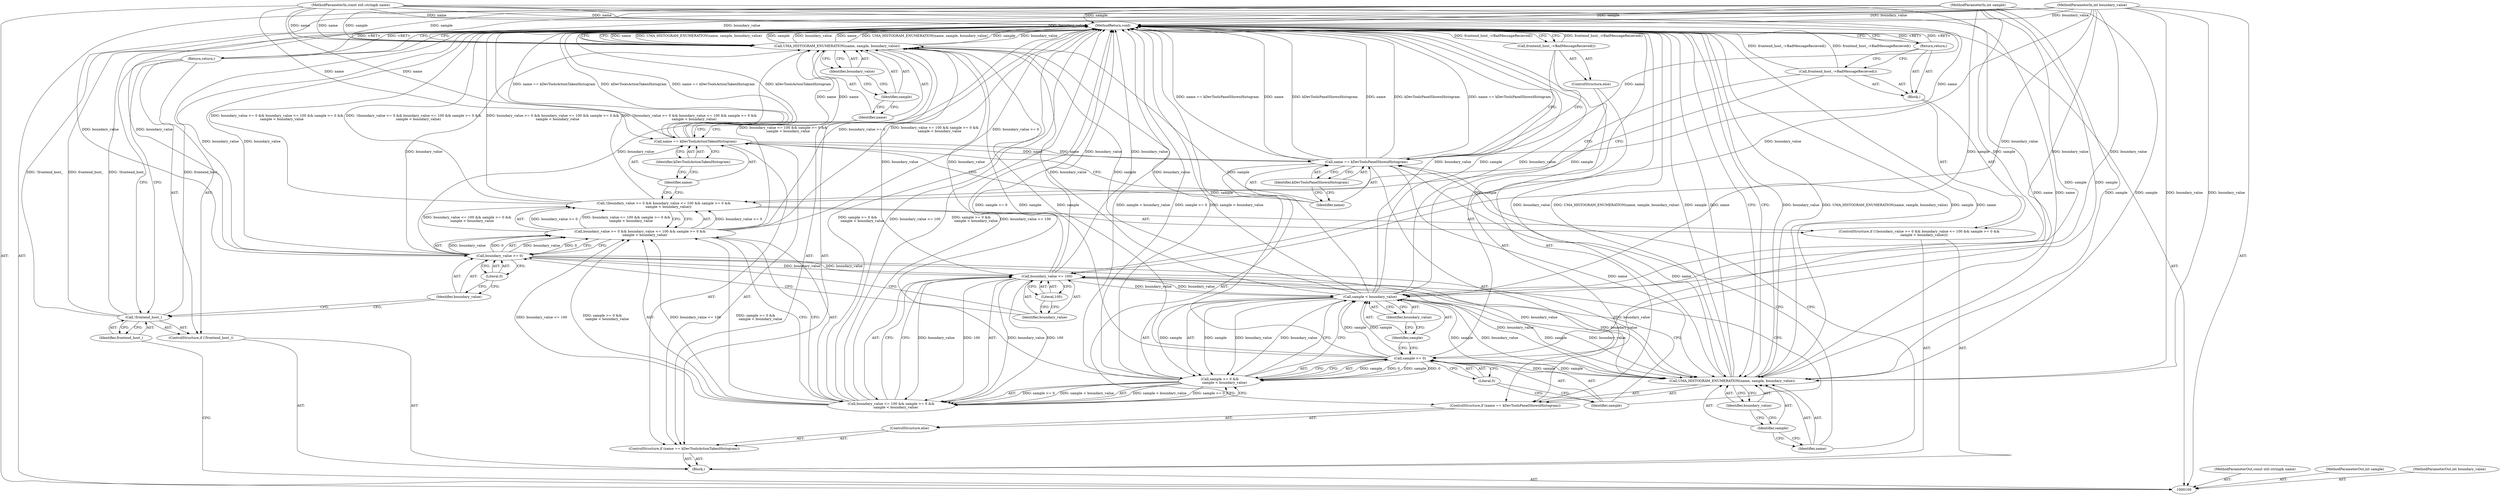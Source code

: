 digraph "0_Chrome_eea3300239f0b53e172a320eb8de59d0bea65f27_2" {
"1000148" [label="(MethodReturn,void)"];
"1000101" [label="(MethodParameterIn,const std::string& name)"];
"1000192" [label="(MethodParameterOut,const std::string& name)"];
"1000132" [label="(Identifier,kDevToolsActionTakenHistogram)"];
"1000129" [label="(ControlStructure,if (name == kDevToolsActionTakenHistogram))"];
"1000130" [label="(Call,name == kDevToolsActionTakenHistogram)"];
"1000131" [label="(Identifier,name)"];
"1000134" [label="(Identifier,name)"];
"1000135" [label="(Identifier,sample)"];
"1000133" [label="(Call,UMA_HISTOGRAM_ENUMERATION(name, sample, boundary_value))"];
"1000136" [label="(Identifier,boundary_value)"];
"1000139" [label="(Call,name == kDevToolsPanelShownHistogram)"];
"1000140" [label="(Identifier,name)"];
"1000141" [label="(Identifier,kDevToolsPanelShownHistogram)"];
"1000137" [label="(ControlStructure,else)"];
"1000138" [label="(ControlStructure,if (name == kDevToolsPanelShownHistogram))"];
"1000143" [label="(Identifier,name)"];
"1000144" [label="(Identifier,sample)"];
"1000142" [label="(Call,UMA_HISTOGRAM_ENUMERATION(name, sample, boundary_value))"];
"1000145" [label="(Identifier,boundary_value)"];
"1000146" [label="(ControlStructure,else)"];
"1000147" [label="(Call,frontend_host_->BadMessageRecieved())"];
"1000102" [label="(MethodParameterIn,int sample)"];
"1000193" [label="(MethodParameterOut,int sample)"];
"1000103" [label="(MethodParameterIn,int boundary_value)"];
"1000194" [label="(MethodParameterOut,int boundary_value)"];
"1000104" [label="(Block,)"];
"1000105" [label="(ControlStructure,if (!frontend_host_))"];
"1000106" [label="(Call,!frontend_host_)"];
"1000107" [label="(Identifier,frontend_host_)"];
"1000108" [label="(Return,return;)"];
"1000114" [label="(Literal,0)"];
"1000109" [label="(ControlStructure,if (!(boundary_value >= 0 && boundary_value <= 100 && sample >= 0 &&\n         sample < boundary_value)))"];
"1000115" [label="(Call,boundary_value <= 100 && sample >= 0 &&\n         sample < boundary_value)"];
"1000116" [label="(Call,boundary_value <= 100)"];
"1000117" [label="(Identifier,boundary_value)"];
"1000118" [label="(Literal,100)"];
"1000119" [label="(Call,sample >= 0 &&\n         sample < boundary_value)"];
"1000120" [label="(Call,sample >= 0)"];
"1000121" [label="(Identifier,sample)"];
"1000122" [label="(Literal,0)"];
"1000110" [label="(Call,!(boundary_value >= 0 && boundary_value <= 100 && sample >= 0 &&\n         sample < boundary_value))"];
"1000111" [label="(Call,boundary_value >= 0 && boundary_value <= 100 && sample >= 0 &&\n         sample < boundary_value)"];
"1000112" [label="(Call,boundary_value >= 0)"];
"1000113" [label="(Identifier,boundary_value)"];
"1000125" [label="(Identifier,boundary_value)"];
"1000126" [label="(Block,)"];
"1000123" [label="(Call,sample < boundary_value)"];
"1000124" [label="(Identifier,sample)"];
"1000127" [label="(Call,frontend_host_->BadMessageRecieved())"];
"1000128" [label="(Return,return;)"];
"1000148" -> "1000100"  [label="AST: "];
"1000148" -> "1000108"  [label="CFG: "];
"1000148" -> "1000128"  [label="CFG: "];
"1000148" -> "1000133"  [label="CFG: "];
"1000148" -> "1000142"  [label="CFG: "];
"1000148" -> "1000147"  [label="CFG: "];
"1000108" -> "1000148"  [label="DDG: <RET>"];
"1000116" -> "1000148"  [label="DDG: boundary_value"];
"1000130" -> "1000148"  [label="DDG: name == kDevToolsActionTakenHistogram"];
"1000130" -> "1000148"  [label="DDG: kDevToolsActionTakenHistogram"];
"1000142" -> "1000148"  [label="DDG: UMA_HISTOGRAM_ENUMERATION(name, sample, boundary_value)"];
"1000142" -> "1000148"  [label="DDG: sample"];
"1000142" -> "1000148"  [label="DDG: name"];
"1000142" -> "1000148"  [label="DDG: boundary_value"];
"1000123" -> "1000148"  [label="DDG: boundary_value"];
"1000123" -> "1000148"  [label="DDG: sample"];
"1000106" -> "1000148"  [label="DDG: frontend_host_"];
"1000106" -> "1000148"  [label="DDG: !frontend_host_"];
"1000139" -> "1000148"  [label="DDG: name"];
"1000139" -> "1000148"  [label="DDG: kDevToolsPanelShownHistogram"];
"1000139" -> "1000148"  [label="DDG: name == kDevToolsPanelShownHistogram"];
"1000127" -> "1000148"  [label="DDG: frontend_host_->BadMessageRecieved()"];
"1000115" -> "1000148"  [label="DDG: sample >= 0 &&\n         sample < boundary_value"];
"1000115" -> "1000148"  [label="DDG: boundary_value <= 100"];
"1000119" -> "1000148"  [label="DDG: sample < boundary_value"];
"1000119" -> "1000148"  [label="DDG: sample >= 0"];
"1000103" -> "1000148"  [label="DDG: boundary_value"];
"1000133" -> "1000148"  [label="DDG: name"];
"1000133" -> "1000148"  [label="DDG: UMA_HISTOGRAM_ENUMERATION(name, sample, boundary_value)"];
"1000133" -> "1000148"  [label="DDG: sample"];
"1000133" -> "1000148"  [label="DDG: boundary_value"];
"1000111" -> "1000148"  [label="DDG: boundary_value <= 100 && sample >= 0 &&\n         sample < boundary_value"];
"1000111" -> "1000148"  [label="DDG: boundary_value >= 0"];
"1000120" -> "1000148"  [label="DDG: sample"];
"1000102" -> "1000148"  [label="DDG: sample"];
"1000112" -> "1000148"  [label="DDG: boundary_value"];
"1000101" -> "1000148"  [label="DDG: name"];
"1000110" -> "1000148"  [label="DDG: !(boundary_value >= 0 && boundary_value <= 100 && sample >= 0 &&\n         sample < boundary_value)"];
"1000110" -> "1000148"  [label="DDG: boundary_value >= 0 && boundary_value <= 100 && sample >= 0 &&\n         sample < boundary_value"];
"1000147" -> "1000148"  [label="DDG: frontend_host_->BadMessageRecieved()"];
"1000128" -> "1000148"  [label="DDG: <RET>"];
"1000101" -> "1000100"  [label="AST: "];
"1000101" -> "1000148"  [label="DDG: name"];
"1000101" -> "1000130"  [label="DDG: name"];
"1000101" -> "1000133"  [label="DDG: name"];
"1000101" -> "1000139"  [label="DDG: name"];
"1000101" -> "1000142"  [label="DDG: name"];
"1000192" -> "1000100"  [label="AST: "];
"1000132" -> "1000130"  [label="AST: "];
"1000132" -> "1000131"  [label="CFG: "];
"1000130" -> "1000132"  [label="CFG: "];
"1000129" -> "1000104"  [label="AST: "];
"1000130" -> "1000129"  [label="AST: "];
"1000133" -> "1000129"  [label="AST: "];
"1000137" -> "1000129"  [label="AST: "];
"1000130" -> "1000129"  [label="AST: "];
"1000130" -> "1000132"  [label="CFG: "];
"1000131" -> "1000130"  [label="AST: "];
"1000132" -> "1000130"  [label="AST: "];
"1000134" -> "1000130"  [label="CFG: "];
"1000140" -> "1000130"  [label="CFG: "];
"1000130" -> "1000148"  [label="DDG: name == kDevToolsActionTakenHistogram"];
"1000130" -> "1000148"  [label="DDG: kDevToolsActionTakenHistogram"];
"1000101" -> "1000130"  [label="DDG: name"];
"1000130" -> "1000133"  [label="DDG: name"];
"1000130" -> "1000139"  [label="DDG: name"];
"1000131" -> "1000130"  [label="AST: "];
"1000131" -> "1000110"  [label="CFG: "];
"1000132" -> "1000131"  [label="CFG: "];
"1000134" -> "1000133"  [label="AST: "];
"1000134" -> "1000130"  [label="CFG: "];
"1000135" -> "1000134"  [label="CFG: "];
"1000135" -> "1000133"  [label="AST: "];
"1000135" -> "1000134"  [label="CFG: "];
"1000136" -> "1000135"  [label="CFG: "];
"1000133" -> "1000129"  [label="AST: "];
"1000133" -> "1000136"  [label="CFG: "];
"1000134" -> "1000133"  [label="AST: "];
"1000135" -> "1000133"  [label="AST: "];
"1000136" -> "1000133"  [label="AST: "];
"1000148" -> "1000133"  [label="CFG: "];
"1000133" -> "1000148"  [label="DDG: name"];
"1000133" -> "1000148"  [label="DDG: UMA_HISTOGRAM_ENUMERATION(name, sample, boundary_value)"];
"1000133" -> "1000148"  [label="DDG: sample"];
"1000133" -> "1000148"  [label="DDG: boundary_value"];
"1000130" -> "1000133"  [label="DDG: name"];
"1000101" -> "1000133"  [label="DDG: name"];
"1000120" -> "1000133"  [label="DDG: sample"];
"1000123" -> "1000133"  [label="DDG: sample"];
"1000123" -> "1000133"  [label="DDG: boundary_value"];
"1000102" -> "1000133"  [label="DDG: sample"];
"1000116" -> "1000133"  [label="DDG: boundary_value"];
"1000112" -> "1000133"  [label="DDG: boundary_value"];
"1000103" -> "1000133"  [label="DDG: boundary_value"];
"1000136" -> "1000133"  [label="AST: "];
"1000136" -> "1000135"  [label="CFG: "];
"1000133" -> "1000136"  [label="CFG: "];
"1000139" -> "1000138"  [label="AST: "];
"1000139" -> "1000141"  [label="CFG: "];
"1000140" -> "1000139"  [label="AST: "];
"1000141" -> "1000139"  [label="AST: "];
"1000143" -> "1000139"  [label="CFG: "];
"1000147" -> "1000139"  [label="CFG: "];
"1000139" -> "1000148"  [label="DDG: name"];
"1000139" -> "1000148"  [label="DDG: kDevToolsPanelShownHistogram"];
"1000139" -> "1000148"  [label="DDG: name == kDevToolsPanelShownHistogram"];
"1000130" -> "1000139"  [label="DDG: name"];
"1000101" -> "1000139"  [label="DDG: name"];
"1000139" -> "1000142"  [label="DDG: name"];
"1000140" -> "1000139"  [label="AST: "];
"1000140" -> "1000130"  [label="CFG: "];
"1000141" -> "1000140"  [label="CFG: "];
"1000141" -> "1000139"  [label="AST: "];
"1000141" -> "1000140"  [label="CFG: "];
"1000139" -> "1000141"  [label="CFG: "];
"1000137" -> "1000129"  [label="AST: "];
"1000138" -> "1000137"  [label="AST: "];
"1000138" -> "1000137"  [label="AST: "];
"1000139" -> "1000138"  [label="AST: "];
"1000142" -> "1000138"  [label="AST: "];
"1000146" -> "1000138"  [label="AST: "];
"1000143" -> "1000142"  [label="AST: "];
"1000143" -> "1000139"  [label="CFG: "];
"1000144" -> "1000143"  [label="CFG: "];
"1000144" -> "1000142"  [label="AST: "];
"1000144" -> "1000143"  [label="CFG: "];
"1000145" -> "1000144"  [label="CFG: "];
"1000142" -> "1000138"  [label="AST: "];
"1000142" -> "1000145"  [label="CFG: "];
"1000143" -> "1000142"  [label="AST: "];
"1000144" -> "1000142"  [label="AST: "];
"1000145" -> "1000142"  [label="AST: "];
"1000148" -> "1000142"  [label="CFG: "];
"1000142" -> "1000148"  [label="DDG: UMA_HISTOGRAM_ENUMERATION(name, sample, boundary_value)"];
"1000142" -> "1000148"  [label="DDG: sample"];
"1000142" -> "1000148"  [label="DDG: name"];
"1000142" -> "1000148"  [label="DDG: boundary_value"];
"1000139" -> "1000142"  [label="DDG: name"];
"1000101" -> "1000142"  [label="DDG: name"];
"1000120" -> "1000142"  [label="DDG: sample"];
"1000123" -> "1000142"  [label="DDG: sample"];
"1000123" -> "1000142"  [label="DDG: boundary_value"];
"1000102" -> "1000142"  [label="DDG: sample"];
"1000116" -> "1000142"  [label="DDG: boundary_value"];
"1000112" -> "1000142"  [label="DDG: boundary_value"];
"1000103" -> "1000142"  [label="DDG: boundary_value"];
"1000145" -> "1000142"  [label="AST: "];
"1000145" -> "1000144"  [label="CFG: "];
"1000142" -> "1000145"  [label="CFG: "];
"1000146" -> "1000138"  [label="AST: "];
"1000147" -> "1000146"  [label="AST: "];
"1000147" -> "1000146"  [label="AST: "];
"1000147" -> "1000139"  [label="CFG: "];
"1000148" -> "1000147"  [label="CFG: "];
"1000147" -> "1000148"  [label="DDG: frontend_host_->BadMessageRecieved()"];
"1000102" -> "1000100"  [label="AST: "];
"1000102" -> "1000148"  [label="DDG: sample"];
"1000102" -> "1000120"  [label="DDG: sample"];
"1000102" -> "1000123"  [label="DDG: sample"];
"1000102" -> "1000133"  [label="DDG: sample"];
"1000102" -> "1000142"  [label="DDG: sample"];
"1000193" -> "1000100"  [label="AST: "];
"1000103" -> "1000100"  [label="AST: "];
"1000103" -> "1000148"  [label="DDG: boundary_value"];
"1000103" -> "1000112"  [label="DDG: boundary_value"];
"1000103" -> "1000116"  [label="DDG: boundary_value"];
"1000103" -> "1000123"  [label="DDG: boundary_value"];
"1000103" -> "1000133"  [label="DDG: boundary_value"];
"1000103" -> "1000142"  [label="DDG: boundary_value"];
"1000194" -> "1000100"  [label="AST: "];
"1000104" -> "1000100"  [label="AST: "];
"1000105" -> "1000104"  [label="AST: "];
"1000109" -> "1000104"  [label="AST: "];
"1000129" -> "1000104"  [label="AST: "];
"1000105" -> "1000104"  [label="AST: "];
"1000106" -> "1000105"  [label="AST: "];
"1000108" -> "1000105"  [label="AST: "];
"1000106" -> "1000105"  [label="AST: "];
"1000106" -> "1000107"  [label="CFG: "];
"1000107" -> "1000106"  [label="AST: "];
"1000108" -> "1000106"  [label="CFG: "];
"1000113" -> "1000106"  [label="CFG: "];
"1000106" -> "1000148"  [label="DDG: frontend_host_"];
"1000106" -> "1000148"  [label="DDG: !frontend_host_"];
"1000107" -> "1000106"  [label="AST: "];
"1000107" -> "1000100"  [label="CFG: "];
"1000106" -> "1000107"  [label="CFG: "];
"1000108" -> "1000105"  [label="AST: "];
"1000108" -> "1000106"  [label="CFG: "];
"1000148" -> "1000108"  [label="CFG: "];
"1000108" -> "1000148"  [label="DDG: <RET>"];
"1000114" -> "1000112"  [label="AST: "];
"1000114" -> "1000113"  [label="CFG: "];
"1000112" -> "1000114"  [label="CFG: "];
"1000109" -> "1000104"  [label="AST: "];
"1000110" -> "1000109"  [label="AST: "];
"1000126" -> "1000109"  [label="AST: "];
"1000115" -> "1000111"  [label="AST: "];
"1000115" -> "1000116"  [label="CFG: "];
"1000115" -> "1000119"  [label="CFG: "];
"1000116" -> "1000115"  [label="AST: "];
"1000119" -> "1000115"  [label="AST: "];
"1000111" -> "1000115"  [label="CFG: "];
"1000115" -> "1000148"  [label="DDG: sample >= 0 &&\n         sample < boundary_value"];
"1000115" -> "1000148"  [label="DDG: boundary_value <= 100"];
"1000115" -> "1000111"  [label="DDG: boundary_value <= 100"];
"1000115" -> "1000111"  [label="DDG: sample >= 0 &&\n         sample < boundary_value"];
"1000116" -> "1000115"  [label="DDG: boundary_value"];
"1000116" -> "1000115"  [label="DDG: 100"];
"1000119" -> "1000115"  [label="DDG: sample >= 0"];
"1000119" -> "1000115"  [label="DDG: sample < boundary_value"];
"1000116" -> "1000115"  [label="AST: "];
"1000116" -> "1000118"  [label="CFG: "];
"1000117" -> "1000116"  [label="AST: "];
"1000118" -> "1000116"  [label="AST: "];
"1000121" -> "1000116"  [label="CFG: "];
"1000115" -> "1000116"  [label="CFG: "];
"1000116" -> "1000148"  [label="DDG: boundary_value"];
"1000116" -> "1000115"  [label="DDG: boundary_value"];
"1000116" -> "1000115"  [label="DDG: 100"];
"1000112" -> "1000116"  [label="DDG: boundary_value"];
"1000103" -> "1000116"  [label="DDG: boundary_value"];
"1000116" -> "1000123"  [label="DDG: boundary_value"];
"1000116" -> "1000133"  [label="DDG: boundary_value"];
"1000116" -> "1000142"  [label="DDG: boundary_value"];
"1000117" -> "1000116"  [label="AST: "];
"1000117" -> "1000112"  [label="CFG: "];
"1000118" -> "1000117"  [label="CFG: "];
"1000118" -> "1000116"  [label="AST: "];
"1000118" -> "1000117"  [label="CFG: "];
"1000116" -> "1000118"  [label="CFG: "];
"1000119" -> "1000115"  [label="AST: "];
"1000119" -> "1000120"  [label="CFG: "];
"1000119" -> "1000123"  [label="CFG: "];
"1000120" -> "1000119"  [label="AST: "];
"1000123" -> "1000119"  [label="AST: "];
"1000115" -> "1000119"  [label="CFG: "];
"1000119" -> "1000148"  [label="DDG: sample < boundary_value"];
"1000119" -> "1000148"  [label="DDG: sample >= 0"];
"1000119" -> "1000115"  [label="DDG: sample >= 0"];
"1000119" -> "1000115"  [label="DDG: sample < boundary_value"];
"1000120" -> "1000119"  [label="DDG: sample"];
"1000120" -> "1000119"  [label="DDG: 0"];
"1000123" -> "1000119"  [label="DDG: sample"];
"1000123" -> "1000119"  [label="DDG: boundary_value"];
"1000120" -> "1000119"  [label="AST: "];
"1000120" -> "1000122"  [label="CFG: "];
"1000121" -> "1000120"  [label="AST: "];
"1000122" -> "1000120"  [label="AST: "];
"1000124" -> "1000120"  [label="CFG: "];
"1000119" -> "1000120"  [label="CFG: "];
"1000120" -> "1000148"  [label="DDG: sample"];
"1000120" -> "1000119"  [label="DDG: sample"];
"1000120" -> "1000119"  [label="DDG: 0"];
"1000102" -> "1000120"  [label="DDG: sample"];
"1000120" -> "1000123"  [label="DDG: sample"];
"1000120" -> "1000133"  [label="DDG: sample"];
"1000120" -> "1000142"  [label="DDG: sample"];
"1000121" -> "1000120"  [label="AST: "];
"1000121" -> "1000116"  [label="CFG: "];
"1000122" -> "1000121"  [label="CFG: "];
"1000122" -> "1000120"  [label="AST: "];
"1000122" -> "1000121"  [label="CFG: "];
"1000120" -> "1000122"  [label="CFG: "];
"1000110" -> "1000109"  [label="AST: "];
"1000110" -> "1000111"  [label="CFG: "];
"1000111" -> "1000110"  [label="AST: "];
"1000127" -> "1000110"  [label="CFG: "];
"1000131" -> "1000110"  [label="CFG: "];
"1000110" -> "1000148"  [label="DDG: !(boundary_value >= 0 && boundary_value <= 100 && sample >= 0 &&\n         sample < boundary_value)"];
"1000110" -> "1000148"  [label="DDG: boundary_value >= 0 && boundary_value <= 100 && sample >= 0 &&\n         sample < boundary_value"];
"1000111" -> "1000110"  [label="DDG: boundary_value >= 0"];
"1000111" -> "1000110"  [label="DDG: boundary_value <= 100 && sample >= 0 &&\n         sample < boundary_value"];
"1000111" -> "1000110"  [label="AST: "];
"1000111" -> "1000112"  [label="CFG: "];
"1000111" -> "1000115"  [label="CFG: "];
"1000112" -> "1000111"  [label="AST: "];
"1000115" -> "1000111"  [label="AST: "];
"1000110" -> "1000111"  [label="CFG: "];
"1000111" -> "1000148"  [label="DDG: boundary_value <= 100 && sample >= 0 &&\n         sample < boundary_value"];
"1000111" -> "1000148"  [label="DDG: boundary_value >= 0"];
"1000111" -> "1000110"  [label="DDG: boundary_value >= 0"];
"1000111" -> "1000110"  [label="DDG: boundary_value <= 100 && sample >= 0 &&\n         sample < boundary_value"];
"1000112" -> "1000111"  [label="DDG: boundary_value"];
"1000112" -> "1000111"  [label="DDG: 0"];
"1000115" -> "1000111"  [label="DDG: boundary_value <= 100"];
"1000115" -> "1000111"  [label="DDG: sample >= 0 &&\n         sample < boundary_value"];
"1000112" -> "1000111"  [label="AST: "];
"1000112" -> "1000114"  [label="CFG: "];
"1000113" -> "1000112"  [label="AST: "];
"1000114" -> "1000112"  [label="AST: "];
"1000117" -> "1000112"  [label="CFG: "];
"1000111" -> "1000112"  [label="CFG: "];
"1000112" -> "1000148"  [label="DDG: boundary_value"];
"1000112" -> "1000111"  [label="DDG: boundary_value"];
"1000112" -> "1000111"  [label="DDG: 0"];
"1000103" -> "1000112"  [label="DDG: boundary_value"];
"1000112" -> "1000116"  [label="DDG: boundary_value"];
"1000112" -> "1000133"  [label="DDG: boundary_value"];
"1000112" -> "1000142"  [label="DDG: boundary_value"];
"1000113" -> "1000112"  [label="AST: "];
"1000113" -> "1000106"  [label="CFG: "];
"1000114" -> "1000113"  [label="CFG: "];
"1000125" -> "1000123"  [label="AST: "];
"1000125" -> "1000124"  [label="CFG: "];
"1000123" -> "1000125"  [label="CFG: "];
"1000126" -> "1000109"  [label="AST: "];
"1000127" -> "1000126"  [label="AST: "];
"1000128" -> "1000126"  [label="AST: "];
"1000123" -> "1000119"  [label="AST: "];
"1000123" -> "1000125"  [label="CFG: "];
"1000124" -> "1000123"  [label="AST: "];
"1000125" -> "1000123"  [label="AST: "];
"1000119" -> "1000123"  [label="CFG: "];
"1000123" -> "1000148"  [label="DDG: boundary_value"];
"1000123" -> "1000148"  [label="DDG: sample"];
"1000123" -> "1000119"  [label="DDG: sample"];
"1000123" -> "1000119"  [label="DDG: boundary_value"];
"1000120" -> "1000123"  [label="DDG: sample"];
"1000102" -> "1000123"  [label="DDG: sample"];
"1000116" -> "1000123"  [label="DDG: boundary_value"];
"1000103" -> "1000123"  [label="DDG: boundary_value"];
"1000123" -> "1000133"  [label="DDG: sample"];
"1000123" -> "1000133"  [label="DDG: boundary_value"];
"1000123" -> "1000142"  [label="DDG: sample"];
"1000123" -> "1000142"  [label="DDG: boundary_value"];
"1000124" -> "1000123"  [label="AST: "];
"1000124" -> "1000120"  [label="CFG: "];
"1000125" -> "1000124"  [label="CFG: "];
"1000127" -> "1000126"  [label="AST: "];
"1000127" -> "1000110"  [label="CFG: "];
"1000128" -> "1000127"  [label="CFG: "];
"1000127" -> "1000148"  [label="DDG: frontend_host_->BadMessageRecieved()"];
"1000128" -> "1000126"  [label="AST: "];
"1000128" -> "1000127"  [label="CFG: "];
"1000148" -> "1000128"  [label="CFG: "];
"1000128" -> "1000148"  [label="DDG: <RET>"];
}
